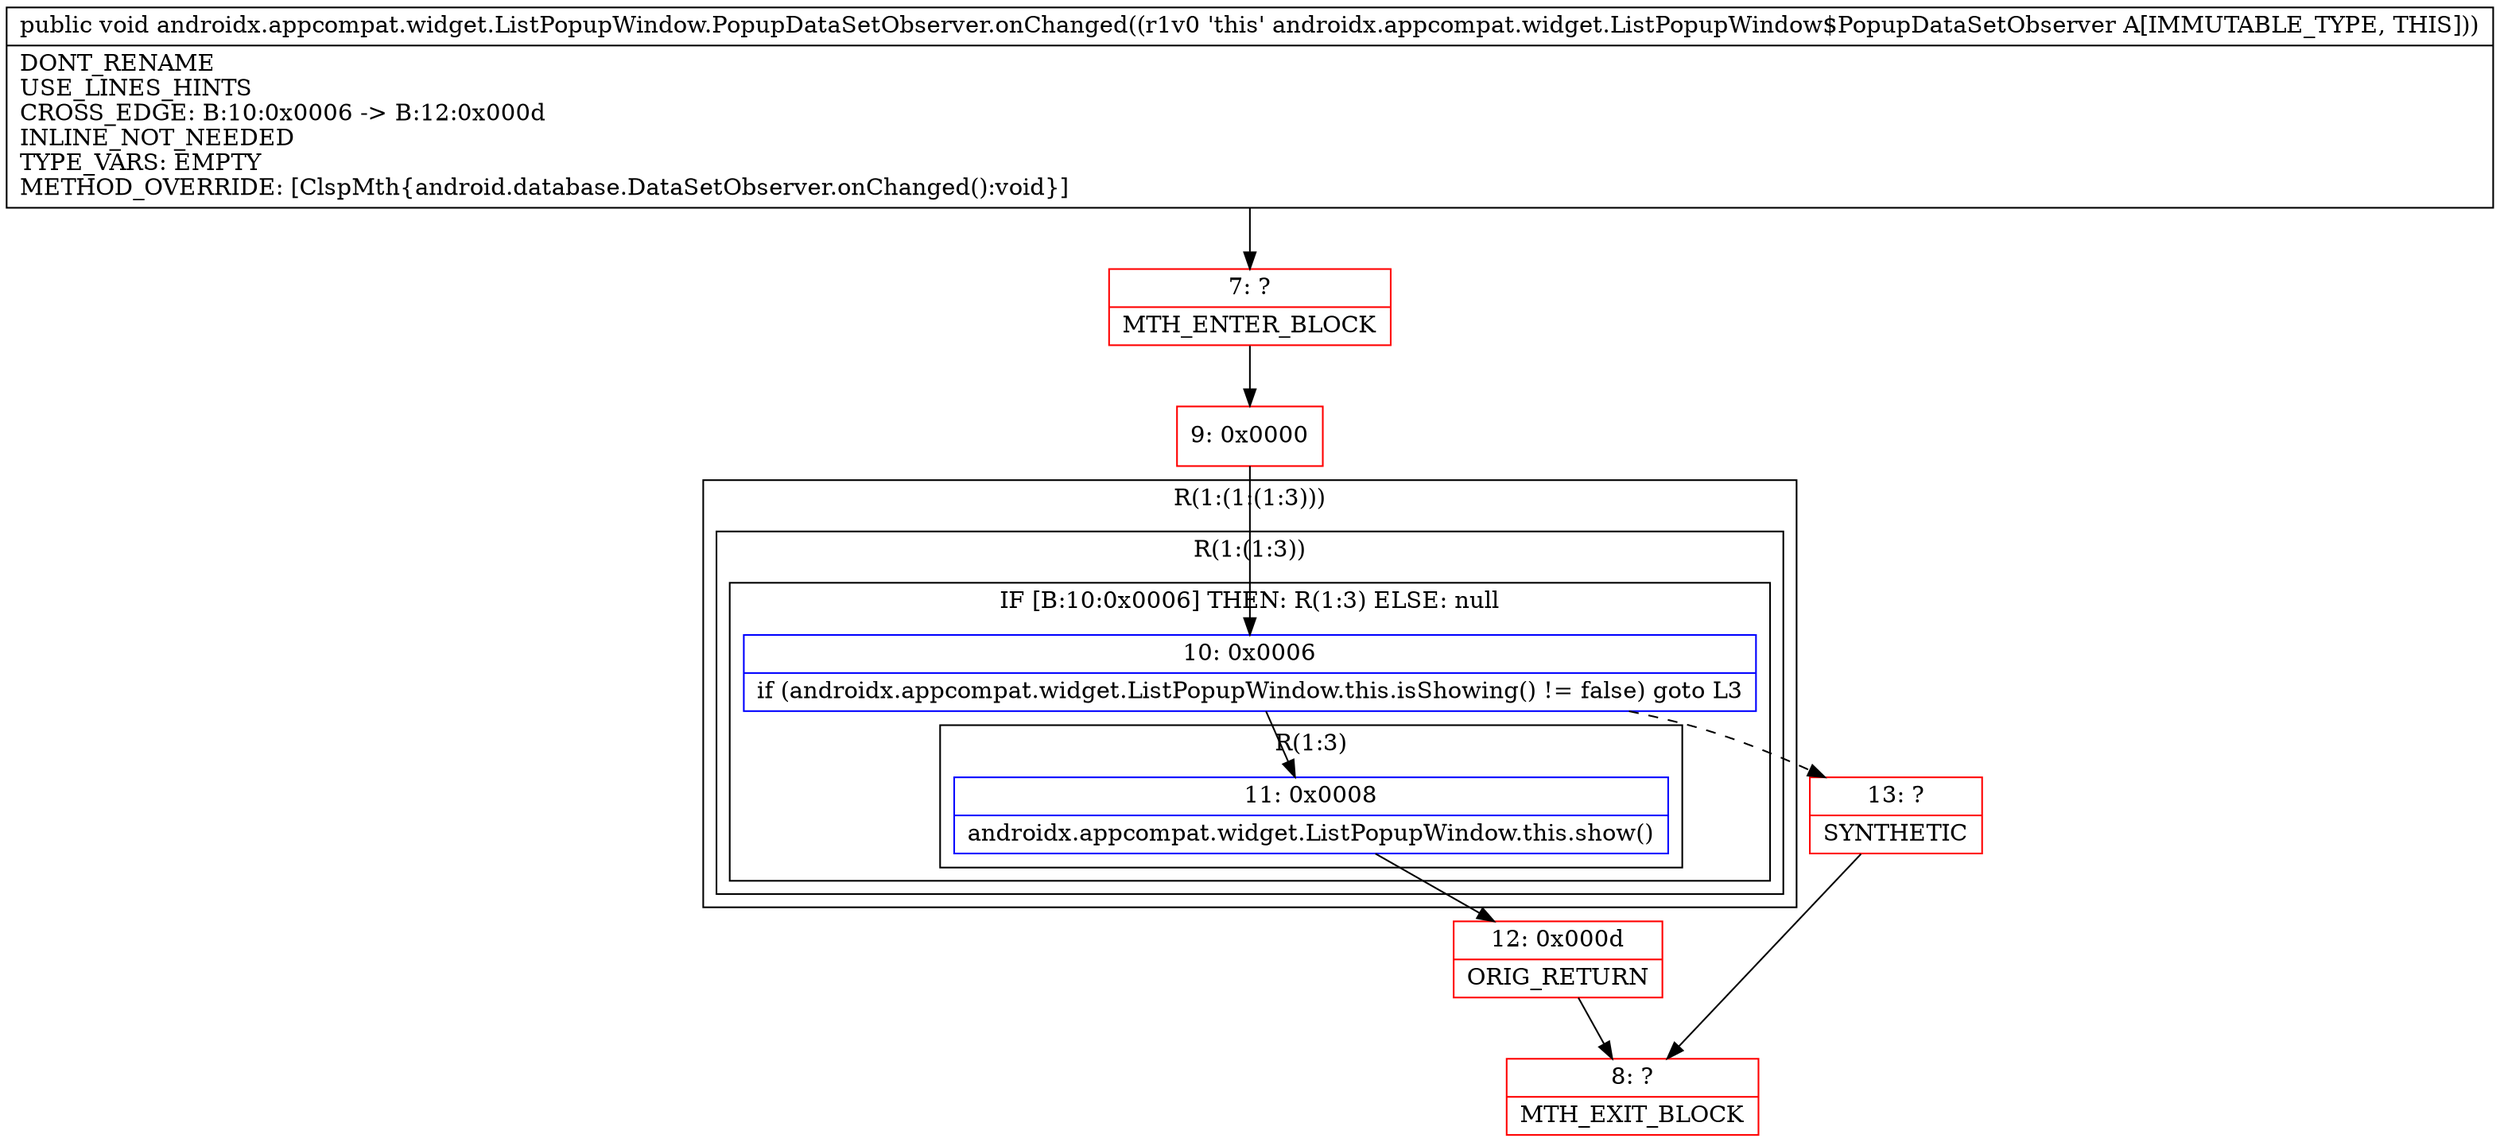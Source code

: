 digraph "CFG forandroidx.appcompat.widget.ListPopupWindow.PopupDataSetObserver.onChanged()V" {
subgraph cluster_Region_1719844719 {
label = "R(1:(1:(1:3)))";
node [shape=record,color=blue];
subgraph cluster_Region_1201170342 {
label = "R(1:(1:3))";
node [shape=record,color=blue];
subgraph cluster_IfRegion_883248310 {
label = "IF [B:10:0x0006] THEN: R(1:3) ELSE: null";
node [shape=record,color=blue];
Node_10 [shape=record,label="{10\:\ 0x0006|if (androidx.appcompat.widget.ListPopupWindow.this.isShowing() != false) goto L3\l}"];
subgraph cluster_Region_1310507064 {
label = "R(1:3)";
node [shape=record,color=blue];
Node_11 [shape=record,label="{11\:\ 0x0008|androidx.appcompat.widget.ListPopupWindow.this.show()\l}"];
}
}
}
}
Node_7 [shape=record,color=red,label="{7\:\ ?|MTH_ENTER_BLOCK\l}"];
Node_9 [shape=record,color=red,label="{9\:\ 0x0000}"];
Node_12 [shape=record,color=red,label="{12\:\ 0x000d|ORIG_RETURN\l}"];
Node_8 [shape=record,color=red,label="{8\:\ ?|MTH_EXIT_BLOCK\l}"];
Node_13 [shape=record,color=red,label="{13\:\ ?|SYNTHETIC\l}"];
MethodNode[shape=record,label="{public void androidx.appcompat.widget.ListPopupWindow.PopupDataSetObserver.onChanged((r1v0 'this' androidx.appcompat.widget.ListPopupWindow$PopupDataSetObserver A[IMMUTABLE_TYPE, THIS]))  | DONT_RENAME\lUSE_LINES_HINTS\lCROSS_EDGE: B:10:0x0006 \-\> B:12:0x000d\lINLINE_NOT_NEEDED\lTYPE_VARS: EMPTY\lMETHOD_OVERRIDE: [ClspMth\{android.database.DataSetObserver.onChanged():void\}]\l}"];
MethodNode -> Node_7;Node_10 -> Node_11;
Node_10 -> Node_13[style=dashed];
Node_11 -> Node_12;
Node_7 -> Node_9;
Node_9 -> Node_10;
Node_12 -> Node_8;
Node_13 -> Node_8;
}

